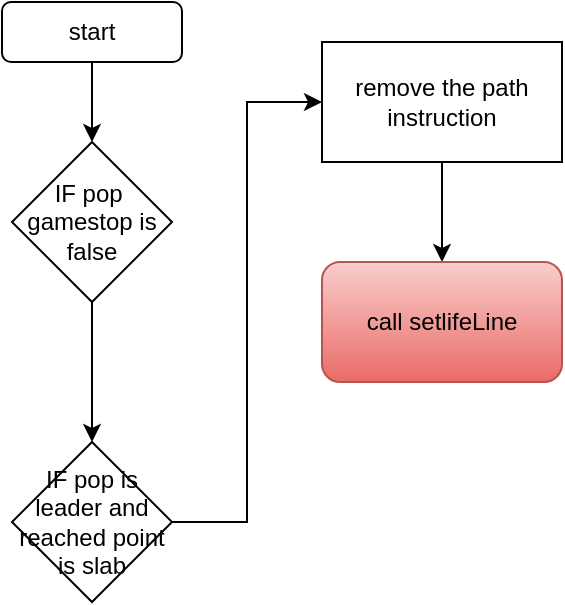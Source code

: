 <mxfile version="17.5.0" type="github">
  <diagram id="4kPlA3bA-O8lGR9gabR4" name="Page-1">
    <mxGraphModel dx="1038" dy="579" grid="1" gridSize="10" guides="1" tooltips="1" connect="1" arrows="1" fold="1" page="1" pageScale="1" pageWidth="850" pageHeight="1100" math="0" shadow="0">
      <root>
        <mxCell id="0" />
        <mxCell id="1" parent="0" />
        <mxCell id="WWKZQpPVSsgoNFgP7Xzk-5" value="" style="edgeStyle=orthogonalEdgeStyle;rounded=0;orthogonalLoop=1;jettySize=auto;html=1;" edge="1" parent="1" source="WWKZQpPVSsgoNFgP7Xzk-1" target="WWKZQpPVSsgoNFgP7Xzk-4">
          <mxGeometry relative="1" as="geometry" />
        </mxCell>
        <mxCell id="WWKZQpPVSsgoNFgP7Xzk-1" value="start" style="rounded=1;whiteSpace=wrap;html=1;" vertex="1" parent="1">
          <mxGeometry x="80" y="30" width="90" height="30" as="geometry" />
        </mxCell>
        <mxCell id="WWKZQpPVSsgoNFgP7Xzk-7" value="" style="edgeStyle=orthogonalEdgeStyle;rounded=0;orthogonalLoop=1;jettySize=auto;html=1;" edge="1" parent="1" source="WWKZQpPVSsgoNFgP7Xzk-4" target="WWKZQpPVSsgoNFgP7Xzk-6">
          <mxGeometry relative="1" as="geometry" />
        </mxCell>
        <mxCell id="WWKZQpPVSsgoNFgP7Xzk-4" value="IF pop&amp;nbsp; gamestop is false" style="rhombus;whiteSpace=wrap;html=1;" vertex="1" parent="1">
          <mxGeometry x="85" y="100" width="80" height="80" as="geometry" />
        </mxCell>
        <mxCell id="WWKZQpPVSsgoNFgP7Xzk-9" value="" style="edgeStyle=orthogonalEdgeStyle;rounded=0;orthogonalLoop=1;jettySize=auto;html=1;entryX=0;entryY=0.5;entryDx=0;entryDy=0;" edge="1" parent="1" source="WWKZQpPVSsgoNFgP7Xzk-6" target="WWKZQpPVSsgoNFgP7Xzk-8">
          <mxGeometry relative="1" as="geometry" />
        </mxCell>
        <mxCell id="WWKZQpPVSsgoNFgP7Xzk-6" value="IF pop is leader and reached point is slab" style="rhombus;whiteSpace=wrap;html=1;" vertex="1" parent="1">
          <mxGeometry x="85" y="250" width="80" height="80" as="geometry" />
        </mxCell>
        <mxCell id="WWKZQpPVSsgoNFgP7Xzk-13" value="" style="edgeStyle=orthogonalEdgeStyle;rounded=0;orthogonalLoop=1;jettySize=auto;html=1;" edge="1" parent="1" source="WWKZQpPVSsgoNFgP7Xzk-8" target="WWKZQpPVSsgoNFgP7Xzk-10">
          <mxGeometry relative="1" as="geometry" />
        </mxCell>
        <mxCell id="WWKZQpPVSsgoNFgP7Xzk-8" value="remove the path instruction" style="whiteSpace=wrap;html=1;" vertex="1" parent="1">
          <mxGeometry x="240" y="50" width="120" height="60" as="geometry" />
        </mxCell>
        <mxCell id="WWKZQpPVSsgoNFgP7Xzk-10" value="call&amp;nbsp;setlifeLine" style="rounded=1;whiteSpace=wrap;html=1;fillColor=#f8cecc;gradientColor=#ea6b66;strokeColor=#b85450;" vertex="1" parent="1">
          <mxGeometry x="240" y="160" width="120" height="60" as="geometry" />
        </mxCell>
      </root>
    </mxGraphModel>
  </diagram>
</mxfile>
